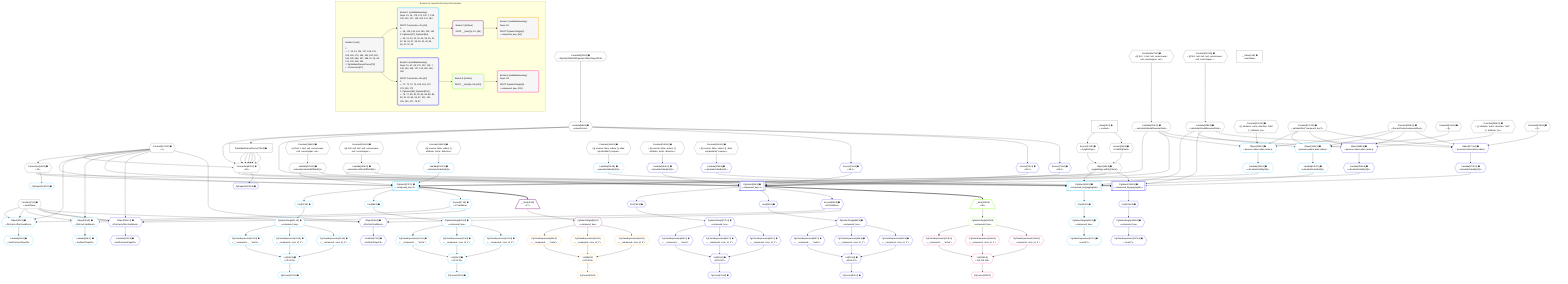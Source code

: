 %%{init: {'themeVariables': { 'fontSize': '12px'}}}%%
graph TD
    classDef path fill:#eee,stroke:#000,color:#000
    classDef plan fill:#fff,stroke-width:1px,color:#000
    classDef itemplan fill:#fff,stroke-width:2px,color:#000
    classDef unbatchedplan fill:#dff,stroke-width:1px,color:#000
    classDef sideeffectplan fill:#fcc,stroke-width:2px,color:#000
    classDef bucket fill:#f6f6f6,color:#000,stroke-width:2px,text-align:left


    %% plan dependencies
    Connection67{{"Connection[67∈0] ➊<br />ᐸ65ᐳ"}}:::plan
    Constant179{{"Constant[179∈0] ➊<br />ᐸ1ᐳ"}}:::plan
    Lambda68{{"Lambda[68∈0] ➊<br />ᐸparseCursorᐳ"}}:::plan
    PgValidateParsedCursor70["PgValidateParsedCursor[70∈0] ➊"]:::plan
    Constant179 & Lambda68 & PgValidateParsedCursor70 & PgValidateParsedCursor70 & PgValidateParsedCursor70 & PgValidateParsedCursor70 & PgValidateParsedCursor70 & PgValidateParsedCursor70 --> Connection67
    Object15{{"Object[15∈0] ➊<br />ᐸ{pgSettings,withPgClient}ᐳ"}}:::plan
    Access13{{"Access[13∈0] ➊<br />ᐸ2.pgSettingsᐳ"}}:::plan
    Access14{{"Access[14∈0] ➊<br />ᐸ2.withPgClientᐳ"}}:::plan
    Access13 & Access14 --> Object15
    __Value2["__Value[2∈0] ➊<br />ᐸcontextᐳ"]:::plan
    __Value2 --> Access13
    __Value2 --> Access14
    Connection16{{"Connection[16∈0] ➊<br />ᐸ12ᐳ"}}:::plan
    Constant179 --> Connection16
    Constant180{{"Constant[180∈0] ➊<br />ᐸ'WyIzNjY0MzE3ZDgwIixmYWxzZSwyLDFd'ᐳ"}}:::plan
    Constant180 --> Lambda68
    Lambda68 --> PgValidateParsedCursor70
    Lambda122{{"Lambda[122∈0] ➊<br />ᐸcalculateShouldReverseOrderᐳ"}}:::plan
    Constant187{{"Constant[187∈0] ➊<br />ᐸ§{ first: 1, last: null, cursorLower: null, cursorUpper: nulᐳ"}}:::plan
    Constant187 --> Lambda122
    Lambda125{{"Lambda[125∈0] ➊<br />ᐸcalculateLimitAndOffsetSQLᐳ"}}:::plan
    Constant188{{"Constant[188∈0] ➊<br />ᐸ§{ first: 1, last: null, cursorLower: null, cursorUpper: nulᐳ"}}:::plan
    Constant188 --> Lambda125
    Lambda138{{"Lambda[138∈0] ➊<br />ᐸcalculateShouldReverseOrderᐳ"}}:::plan
    Constant181{{"Constant[181∈0] ➊<br />ᐸ§{ first: null, last: null, cursorLower: null, cursorUpper: ᐳ"}}:::plan
    Constant181 --> Lambda138
    Lambda140{{"Lambda[140∈0] ➊<br />ᐸcalculateLimitAndOffsetSQLᐳ"}}:::plan
    Constant182{{"Constant[182∈0] ➊<br />ᐸ§{ first: null, last: null, cursorLower: null, cursorUpper: ᐳ"}}:::plan
    Constant182 --> Lambda140
    __Value4["__Value[4∈0] ➊<br />ᐸrootValueᐳ"]:::plan
    Constant7{{"Constant[7∈0] ➊<br />ᐸundefinedᐳ"}}:::plan
    Constant126{{"Constant[126∈0] ➊<br />ᐸ[ { attribute: 'extra', direction: 'ASC' }, { attribute: 'peᐳ"}}:::plan
    Constant127{{"Constant[127∈0] ➊<br />ᐸsql.identifier(”compound_key”)ᐳ"}}:::plan
    Constant128{{"Constant[128∈0] ➊<br />ᐸRecordCodec(compoundKey)ᐳ"}}:::plan
    Constant141{{"Constant[141∈0] ➊<br />ᐸ[]ᐳ"}}:::plan
    Constant155{{"Constant[155∈0] ➊<br />ᐸ[ { attribute: 'extra', direction: 'ASC' }, { attribute: 'peᐳ"}}:::plan
    Constant169{{"Constant[169∈0] ➊<br />ᐸ[]ᐳ"}}:::plan
    Constant183{{"Constant[183∈0] ➊<br />ᐸ§{ reverse: false, orders: [ { attribute: 'extra', directionᐳ"}}:::plan
    Constant184{{"Constant[184∈0] ➊<br />ᐸ§{ reverse: false, orders: [], alias: sql.identifier(”compouᐳ"}}:::plan
    Constant185{{"Constant[185∈0] ➊<br />ᐸ§{ reverse: false, orders: [ { attribute: 'extra', directionᐳ"}}:::plan
    Constant186{{"Constant[186∈0] ➊<br />ᐸ§{ reverse: false, orders: [], alias: sql.identifier(”compouᐳ"}}:::plan
    PgSelect17[["PgSelect[17∈1] ➊<br />ᐸcompound_key+1ᐳ"]]:::plan
    Lambda130{{"Lambda[130∈1] ➊<br />ᐸcalculateOrderBySQLᐳ"}}:::plan
    Lambda136{{"Lambda[136∈1] ➊<br />ᐸcalculateOrderBySQLᐳ"}}:::plan
    Object15 & Connection16 & Constant179 & Lambda122 & Lambda125 & Lambda130 & Lambda136 --> PgSelect17
    PgSelect44[["PgSelect[44∈1] ➊<br />ᐸcompound_key(aggregate)ᐳ"]]:::plan
    Lambda145{{"Lambda[145∈1] ➊<br />ᐸcalculateOrderBySQLᐳ"}}:::plan
    Lambda150{{"Lambda[150∈1] ➊<br />ᐸcalculateOrderBySQLᐳ"}}:::plan
    Object15 & Connection16 & Lambda138 & Lambda140 & Lambda145 & Lambda150 --> PgSelect44
    Object42{{"Object[42∈1] ➊<br />ᐸ{first,last,offset,hasMore}ᐳ"}}:::plan
    Access37{{"Access[37∈1] ➊<br />ᐸ17.hasMoreᐳ"}}:::plan
    Constant179 & Constant7 & Constant7 & Access37 --> Object42
    Object129{{"Object[129∈1] ➊<br />ᐸ{reverse,orders,alias,codec}ᐳ"}}:::plan
    Lambda122 & Constant126 & Constant127 & Constant128 --> Object129
    Object144{{"Object[144∈1] ➊<br />ᐸ{reverse,orders,alias,codec}ᐳ"}}:::plan
    Lambda138 & Constant141 & Constant127 & Constant128 --> Object144
    List26{{"List[26∈1] ➊<br />ᐸ23,24,25ᐳ"}}:::plan
    PgClassExpression23{{"PgClassExpression[23∈1] ➊<br />ᐸ__compound...__.”extra”ᐳ"}}:::plan
    PgClassExpression24{{"PgClassExpression[24∈1] ➊<br />ᐸ__compound...rson_id_1”ᐳ"}}:::plan
    PgClassExpression25{{"PgClassExpression[25∈1] ➊<br />ᐸ__compound...rson_id_2”ᐳ"}}:::plan
    PgClassExpression23 & PgClassExpression24 & PgClassExpression25 --> List26
    List34{{"List[34∈1] ➊<br />ᐸ31,32,33ᐳ"}}:::plan
    PgClassExpression31{{"PgClassExpression[31∈1] ➊<br />ᐸ__compound...__.”extra”ᐳ"}}:::plan
    PgClassExpression32{{"PgClassExpression[32∈1] ➊<br />ᐸ__compound...rson_id_1”ᐳ"}}:::plan
    PgClassExpression33{{"PgClassExpression[33∈1] ➊<br />ᐸ__compound...rson_id_2”ᐳ"}}:::plan
    PgClassExpression31 & PgClassExpression32 & PgClassExpression33 --> List34
    Object38{{"Object[38∈1] ➊<br />ᐸ{first,last,hasMore}ᐳ"}}:::plan
    Constant179 & Constant7 & Access37 --> Object38
    PgPageInfo18{{"PgPageInfo[18∈1] ➊"}}:::plan
    Connection16 --> PgPageInfo18
    First20{{"First[20∈1] ➊"}}:::plan
    PgSelect17 --> First20
    PgSelectSingle21{{"PgSelectSingle[21∈1] ➊<br />ᐸcompound_keyᐳ"}}:::plan
    First20 --> PgSelectSingle21
    PgCursor22{{"PgCursor[22∈1] ➊"}}:::plan
    List26 --> PgCursor22
    PgSelectSingle21 --> PgClassExpression23
    PgSelectSingle21 --> PgClassExpression24
    PgSelectSingle21 --> PgClassExpression25
    Last28{{"Last[28∈1] ➊"}}:::plan
    PgSelect17 --> Last28
    PgSelectSingle29{{"PgSelectSingle[29∈1] ➊<br />ᐸcompound_keyᐳ"}}:::plan
    Last28 --> PgSelectSingle29
    PgCursor30{{"PgCursor[30∈1] ➊"}}:::plan
    List34 --> PgCursor30
    PgSelectSingle29 --> PgClassExpression31
    PgSelectSingle29 --> PgClassExpression32
    PgSelectSingle29 --> PgClassExpression33
    PgSelect17 --> Access37
    Lambda39{{"Lambda[39∈1] ➊<br />ᐸhasNextPageCbᐳ"}}:::plan
    Object38 --> Lambda39
    Lambda43{{"Lambda[43∈1] ➊<br />ᐸhasPreviousPageCbᐳ"}}:::plan
    Object42 --> Lambda43
    First45{{"First[45∈1] ➊"}}:::plan
    PgSelect44 --> First45
    PgSelectSingle46{{"PgSelectSingle[46∈1] ➊<br />ᐸcompound_keyᐳ"}}:::plan
    First45 --> PgSelectSingle46
    PgClassExpression47{{"PgClassExpression[47∈1] ➊<br />ᐸcount(*)ᐳ"}}:::plan
    PgSelectSingle46 --> PgClassExpression47
    Object129 --> Lambda130
    Constant183 --> Lambda136
    Object144 --> Lambda145
    Constant184 --> Lambda150
    __Item49[/"__Item[49∈2]<br />ᐸ17ᐳ"\]:::itemplan
    PgSelect17 ==> __Item49
    PgSelectSingle50{{"PgSelectSingle[50∈2]<br />ᐸcompound_keyᐳ"}}:::plan
    __Item49 --> PgSelectSingle50
    List55{{"List[55∈3]<br />ᐸ52,53,54ᐳ"}}:::plan
    PgClassExpression52{{"PgClassExpression[52∈3]<br />ᐸ__compound...__.”extra”ᐳ"}}:::plan
    PgClassExpression53{{"PgClassExpression[53∈3]<br />ᐸ__compound...rson_id_1”ᐳ"}}:::plan
    PgClassExpression54{{"PgClassExpression[54∈3]<br />ᐸ__compound...rson_id_2”ᐳ"}}:::plan
    PgClassExpression52 & PgClassExpression53 & PgClassExpression54 --> List55
    PgCursor51{{"PgCursor[51∈3]"}}:::plan
    List55 --> PgCursor51
    PgSelectSingle50 --> PgClassExpression52
    PgSelectSingle50 --> PgClassExpression53
    PgSelectSingle50 --> PgClassExpression54
    PgSelect69[["PgSelect[69∈4] ➊<br />ᐸcompound_key+1ᐳ"]]:::plan
    Access71{{"Access[71∈4] ➊<br />ᐸ68.1ᐳ"}}:::plan
    Access72{{"Access[72∈4] ➊<br />ᐸ68.2ᐳ"}}:::plan
    Access73{{"Access[73∈4] ➊<br />ᐸ68.3ᐳ"}}:::plan
    Lambda159{{"Lambda[159∈4] ➊<br />ᐸcalculateOrderBySQLᐳ"}}:::plan
    Lambda164{{"Lambda[164∈4] ➊<br />ᐸcalculateOrderBySQLᐳ"}}:::plan
    Object15 & Connection67 & Lambda68 & Constant179 & Access71 & Access72 & Access73 & Lambda122 & Lambda125 & Lambda159 & Lambda164 --> PgSelect69
    PgSelect104[["PgSelect[104∈4] ➊<br />ᐸcompound_key(aggregate)ᐳ"]]:::plan
    Lambda173{{"Lambda[173∈4] ➊<br />ᐸcalculateOrderBySQLᐳ"}}:::plan
    Lambda178{{"Lambda[178∈4] ➊<br />ᐸcalculateOrderBySQLᐳ"}}:::plan
    Object15 & Connection67 & Lambda138 & Lambda140 & Lambda173 & Lambda178 --> PgSelect104
    Object101{{"Object[101∈4] ➊<br />ᐸ{first,last,offset,hasMore}ᐳ"}}:::plan
    Access95{{"Access[95∈4] ➊<br />ᐸ69.hasMoreᐳ"}}:::plan
    Constant179 & Constant7 & Constant7 & Access95 --> Object101
    Object158{{"Object[158∈4] ➊<br />ᐸ{reverse,orders,alias,codec}ᐳ"}}:::plan
    Lambda122 & Constant155 & Constant127 & Constant128 --> Object158
    Object172{{"Object[172∈4] ➊<br />ᐸ{reverse,orders,alias,codec}ᐳ"}}:::plan
    Lambda138 & Constant169 & Constant127 & Constant128 --> Object172
    List83{{"List[83∈4] ➊<br />ᐸ80,81,82ᐳ"}}:::plan
    PgClassExpression80{{"PgClassExpression[80∈4] ➊<br />ᐸ__compound...__.”extra”ᐳ"}}:::plan
    PgClassExpression81{{"PgClassExpression[81∈4] ➊<br />ᐸ__compound...rson_id_1”ᐳ"}}:::plan
    PgClassExpression82{{"PgClassExpression[82∈4] ➊<br />ᐸ__compound...rson_id_2”ᐳ"}}:::plan
    PgClassExpression80 & PgClassExpression81 & PgClassExpression82 --> List83
    List92{{"List[92∈4] ➊<br />ᐸ89,90,91ᐳ"}}:::plan
    PgClassExpression89{{"PgClassExpression[89∈4] ➊<br />ᐸ__compound...__.”extra”ᐳ"}}:::plan
    PgClassExpression90{{"PgClassExpression[90∈4] ➊<br />ᐸ__compound...rson_id_1”ᐳ"}}:::plan
    PgClassExpression91{{"PgClassExpression[91∈4] ➊<br />ᐸ__compound...rson_id_2”ᐳ"}}:::plan
    PgClassExpression89 & PgClassExpression90 & PgClassExpression91 --> List92
    Object96{{"Object[96∈4] ➊<br />ᐸ{first,last,hasMore}ᐳ"}}:::plan
    Constant179 & Constant7 & Access95 --> Object96
    Lambda68 --> Access71
    Lambda68 --> Access72
    Lambda68 --> Access73
    PgPageInfo74{{"PgPageInfo[74∈4] ➊"}}:::plan
    Connection67 --> PgPageInfo74
    First76{{"First[76∈4] ➊"}}:::plan
    PgSelect69 --> First76
    PgSelectSingle77{{"PgSelectSingle[77∈4] ➊<br />ᐸcompound_keyᐳ"}}:::plan
    First76 --> PgSelectSingle77
    PgCursor78{{"PgCursor[78∈4] ➊"}}:::plan
    List83 --> PgCursor78
    PgSelectSingle77 --> PgClassExpression80
    PgSelectSingle77 --> PgClassExpression81
    PgSelectSingle77 --> PgClassExpression82
    Last85{{"Last[85∈4] ➊"}}:::plan
    PgSelect69 --> Last85
    PgSelectSingle86{{"PgSelectSingle[86∈4] ➊<br />ᐸcompound_keyᐳ"}}:::plan
    Last85 --> PgSelectSingle86
    PgCursor87{{"PgCursor[87∈4] ➊"}}:::plan
    List92 --> PgCursor87
    PgSelectSingle86 --> PgClassExpression89
    PgSelectSingle86 --> PgClassExpression90
    PgSelectSingle86 --> PgClassExpression91
    PgSelect69 --> Access95
    Lambda97{{"Lambda[97∈4] ➊<br />ᐸhasNextPageCbᐳ"}}:::plan
    Object96 --> Lambda97
    Lambda102{{"Lambda[102∈4] ➊<br />ᐸhasPreviousPageCbᐳ"}}:::plan
    Object101 --> Lambda102
    First105{{"First[105∈4] ➊"}}:::plan
    PgSelect104 --> First105
    PgSelectSingle106{{"PgSelectSingle[106∈4] ➊<br />ᐸcompound_keyᐳ"}}:::plan
    First105 --> PgSelectSingle106
    PgClassExpression107{{"PgClassExpression[107∈4] ➊<br />ᐸcount(*)ᐳ"}}:::plan
    PgSelectSingle106 --> PgClassExpression107
    Object158 --> Lambda159
    Constant185 --> Lambda164
    Object172 --> Lambda173
    Constant186 --> Lambda178
    __Item110[/"__Item[110∈5]<br />ᐸ69ᐳ"\]:::itemplan
    PgSelect69 ==> __Item110
    PgSelectSingle111{{"PgSelectSingle[111∈5]<br />ᐸcompound_keyᐳ"}}:::plan
    __Item110 --> PgSelectSingle111
    List116{{"List[116∈6]<br />ᐸ113,114,115ᐳ"}}:::plan
    PgClassExpression113{{"PgClassExpression[113∈6]<br />ᐸ__compound...__.”extra”ᐳ"}}:::plan
    PgClassExpression114{{"PgClassExpression[114∈6]<br />ᐸ__compound...rson_id_1”ᐳ"}}:::plan
    PgClassExpression115{{"PgClassExpression[115∈6]<br />ᐸ__compound...rson_id_2”ᐳ"}}:::plan
    PgClassExpression113 & PgClassExpression114 & PgClassExpression115 --> List116
    PgCursor112{{"PgCursor[112∈6]"}}:::plan
    List116 --> PgCursor112
    PgSelectSingle111 --> PgClassExpression113
    PgSelectSingle111 --> PgClassExpression114
    PgSelectSingle111 --> PgClassExpression115

    %% define steps

    subgraph "Buckets for queries/v4/connections.boolean"
    Bucket0("Bucket 0 (root)<br /><br />1: <br />ᐳ: 7, 13, 14, 126, 127, 128, 141, 155, 169, 179, 180, 181, 182, 183, 184, 185, 186, 187, 188, 15, 16, 68, 122, 125, 138, 140<br />2: PgValidateParsedCursor[70]<br />ᐳ: Connection[67]"):::bucket
    classDef bucket0 stroke:#696969
    class Bucket0,__Value2,__Value4,Constant7,Access13,Access14,Object15,Connection16,Connection67,Lambda68,PgValidateParsedCursor70,Lambda122,Lambda125,Constant126,Constant127,Constant128,Lambda138,Lambda140,Constant141,Constant155,Constant169,Constant179,Constant180,Constant181,Constant182,Constant183,Constant184,Constant185,Constant186,Constant187,Constant188 bucket0
    Bucket1("Bucket 1 (nullableBoundary)<br />Deps: 15, 16, 179, 122, 125, 7, 138, 140, 126, 127, 128, 183, 141, 184<br /><br />ROOT Connectionᐸ12ᐳ[16]<br />1: <br />ᐳ: 18, 129, 136, 144, 150, 130, 145<br />2: PgSelect[17], PgSelect[44]<br />ᐳ: 20, 21, 23, 24, 25, 26, 28, 29, 31, 32, 33, 34, 37, 38, 39, 42, 43, 45, 46, 47, 22, 30"):::bucket
    classDef bucket1 stroke:#00bfff
    class Bucket1,PgSelect17,PgPageInfo18,First20,PgSelectSingle21,PgCursor22,PgClassExpression23,PgClassExpression24,PgClassExpression25,List26,Last28,PgSelectSingle29,PgCursor30,PgClassExpression31,PgClassExpression32,PgClassExpression33,List34,Access37,Object38,Lambda39,Object42,Lambda43,PgSelect44,First45,PgSelectSingle46,PgClassExpression47,Object129,Lambda130,Lambda136,Object144,Lambda145,Lambda150 bucket1
    Bucket2("Bucket 2 (listItem)<br /><br />ROOT __Item{2}ᐸ17ᐳ[49]"):::bucket
    classDef bucket2 stroke:#7f007f
    class Bucket2,__Item49,PgSelectSingle50 bucket2
    Bucket3("Bucket 3 (nullableBoundary)<br />Deps: 50<br /><br />ROOT PgSelectSingle{2}ᐸcompound_keyᐳ[50]"):::bucket
    classDef bucket3 stroke:#ffa500
    class Bucket3,PgCursor51,PgClassExpression52,PgClassExpression53,PgClassExpression54,List55 bucket3
    Bucket4("Bucket 4 (nullableBoundary)<br />Deps: 15, 67, 68, 179, 122, 125, 7, 138, 140, 155, 127, 128, 185, 169, 186<br /><br />ROOT Connectionᐸ65ᐳ[67]<br />1: <br />ᐳ: 71, 72, 73, 74, 158, 164, 172, 178, 159, 173<br />2: PgSelect[69], PgSelect[104]<br />ᐳ: 76, 77, 80, 81, 82, 83, 85, 86, 89, 90, 91, 92, 95, 96, 97, 101, 102, 105, 106, 107, 78, 87"):::bucket
    classDef bucket4 stroke:#0000ff
    class Bucket4,PgSelect69,Access71,Access72,Access73,PgPageInfo74,First76,PgSelectSingle77,PgCursor78,PgClassExpression80,PgClassExpression81,PgClassExpression82,List83,Last85,PgSelectSingle86,PgCursor87,PgClassExpression89,PgClassExpression90,PgClassExpression91,List92,Access95,Object96,Lambda97,Object101,Lambda102,PgSelect104,First105,PgSelectSingle106,PgClassExpression107,Object158,Lambda159,Lambda164,Object172,Lambda173,Lambda178 bucket4
    Bucket5("Bucket 5 (listItem)<br /><br />ROOT __Item{5}ᐸ69ᐳ[110]"):::bucket
    classDef bucket5 stroke:#7fff00
    class Bucket5,__Item110,PgSelectSingle111 bucket5
    Bucket6("Bucket 6 (nullableBoundary)<br />Deps: 111<br /><br />ROOT PgSelectSingle{5}ᐸcompound_keyᐳ[111]"):::bucket
    classDef bucket6 stroke:#ff1493
    class Bucket6,PgCursor112,PgClassExpression113,PgClassExpression114,PgClassExpression115,List116 bucket6
    Bucket0 --> Bucket1 & Bucket4
    Bucket1 --> Bucket2
    Bucket2 --> Bucket3
    Bucket4 --> Bucket5
    Bucket5 --> Bucket6
    end